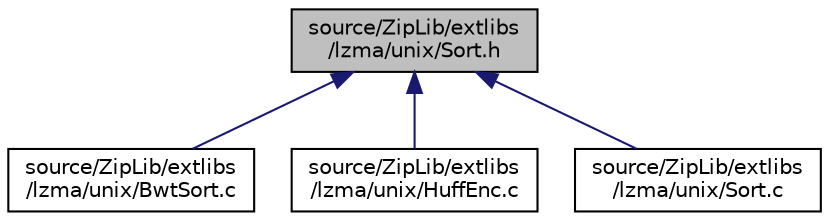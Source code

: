 digraph "source/ZipLib/extlibs/lzma/unix/Sort.h"
{
 // LATEX_PDF_SIZE
  edge [fontname="Helvetica",fontsize="10",labelfontname="Helvetica",labelfontsize="10"];
  node [fontname="Helvetica",fontsize="10",shape=record];
  Node1 [label="source/ZipLib/extlibs\l/lzma/unix/Sort.h",height=0.2,width=0.4,color="black", fillcolor="grey75", style="filled", fontcolor="black",tooltip=" "];
  Node1 -> Node2 [dir="back",color="midnightblue",fontsize="10",style="solid",fontname="Helvetica"];
  Node2 [label="source/ZipLib/extlibs\l/lzma/unix/BwtSort.c",height=0.2,width=0.4,color="black", fillcolor="white", style="filled",URL="$_bwt_sort_8c.html",tooltip=" "];
  Node1 -> Node3 [dir="back",color="midnightblue",fontsize="10",style="solid",fontname="Helvetica"];
  Node3 [label="source/ZipLib/extlibs\l/lzma/unix/HuffEnc.c",height=0.2,width=0.4,color="black", fillcolor="white", style="filled",URL="$_huff_enc_8c.html",tooltip=" "];
  Node1 -> Node4 [dir="back",color="midnightblue",fontsize="10",style="solid",fontname="Helvetica"];
  Node4 [label="source/ZipLib/extlibs\l/lzma/unix/Sort.c",height=0.2,width=0.4,color="black", fillcolor="white", style="filled",URL="$_sort_8c.html",tooltip=" "];
}
